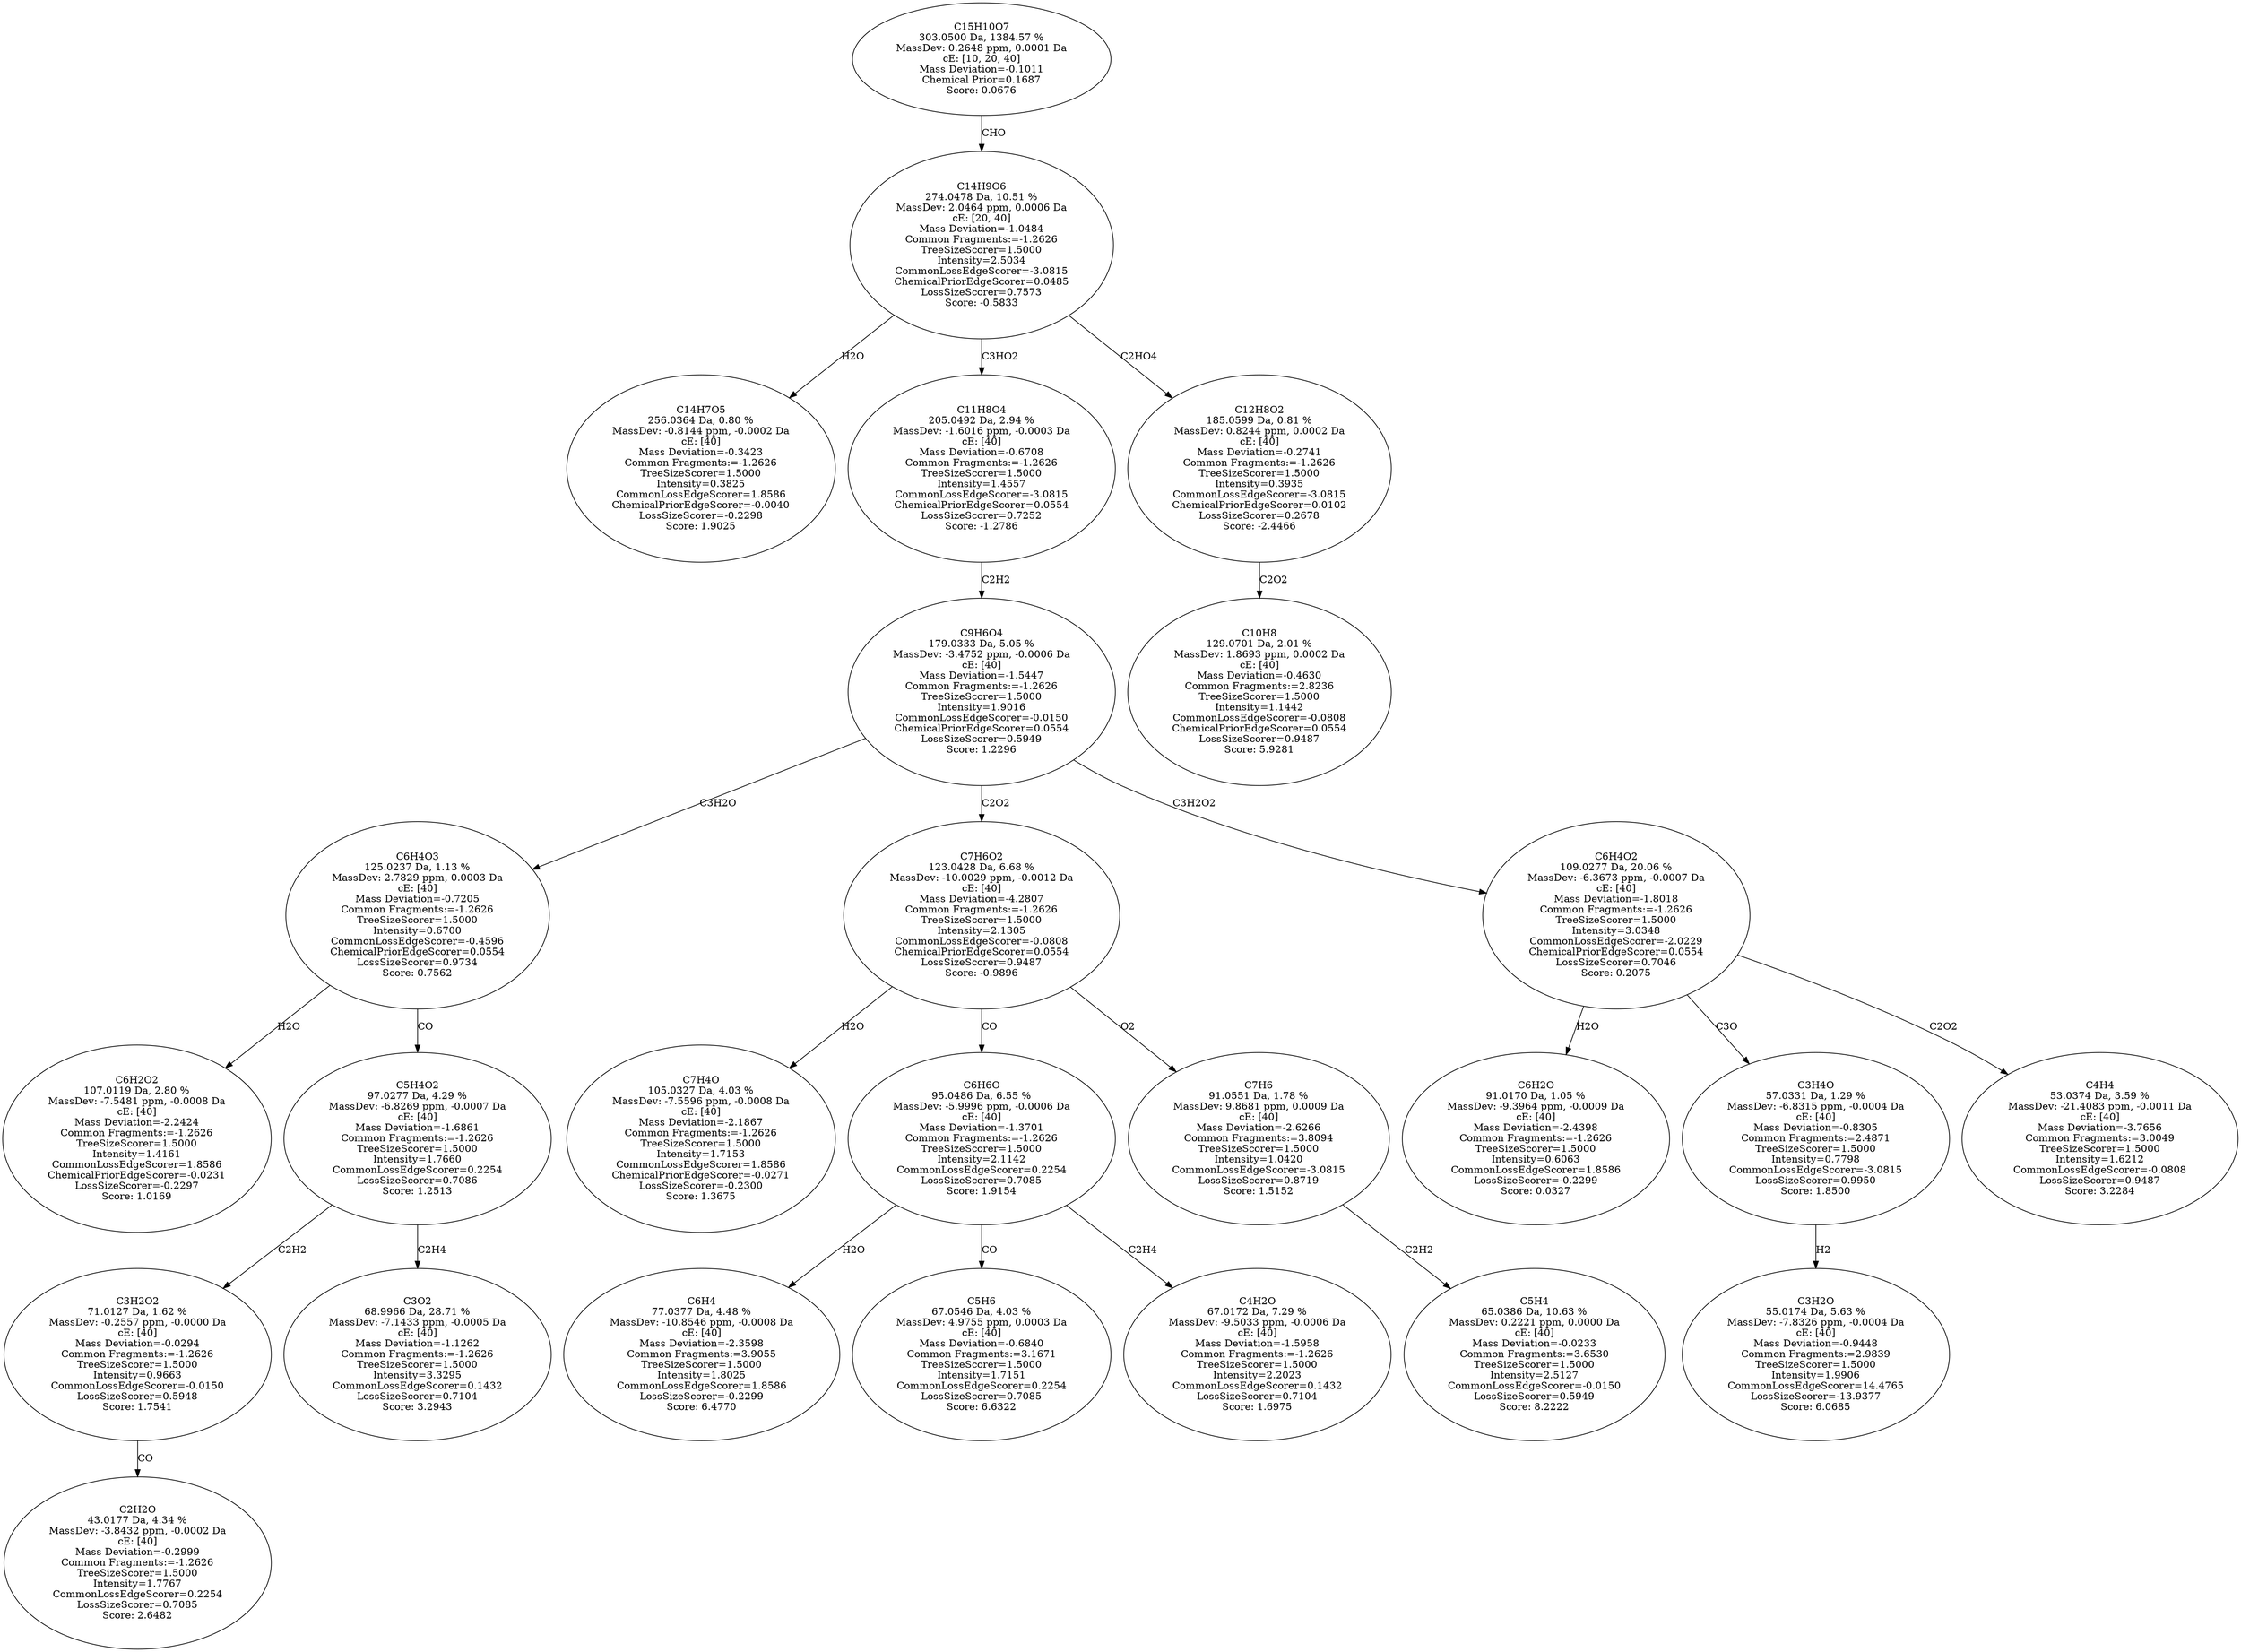 strict digraph {
v1 [label="C14H7O5\n256.0364 Da, 0.80 %\nMassDev: -0.8144 ppm, -0.0002 Da\ncE: [40]\nMass Deviation=-0.3423\nCommon Fragments:=-1.2626\nTreeSizeScorer=1.5000\nIntensity=0.3825\nCommonLossEdgeScorer=1.8586\nChemicalPriorEdgeScorer=-0.0040\nLossSizeScorer=-0.2298\nScore: 1.9025"];
v2 [label="C6H2O2\n107.0119 Da, 2.80 %\nMassDev: -7.5481 ppm, -0.0008 Da\ncE: [40]\nMass Deviation=-2.2424\nCommon Fragments:=-1.2626\nTreeSizeScorer=1.5000\nIntensity=1.4161\nCommonLossEdgeScorer=1.8586\nChemicalPriorEdgeScorer=-0.0231\nLossSizeScorer=-0.2297\nScore: 1.0169"];
v3 [label="C2H2O\n43.0177 Da, 4.34 %\nMassDev: -3.8432 ppm, -0.0002 Da\ncE: [40]\nMass Deviation=-0.2999\nCommon Fragments:=-1.2626\nTreeSizeScorer=1.5000\nIntensity=1.7767\nCommonLossEdgeScorer=0.2254\nLossSizeScorer=0.7085\nScore: 2.6482"];
v4 [label="C3H2O2\n71.0127 Da, 1.62 %\nMassDev: -0.2557 ppm, -0.0000 Da\ncE: [40]\nMass Deviation=-0.0294\nCommon Fragments:=-1.2626\nTreeSizeScorer=1.5000\nIntensity=0.9663\nCommonLossEdgeScorer=-0.0150\nLossSizeScorer=0.5948\nScore: 1.7541"];
v5 [label="C3O2\n68.9966 Da, 28.71 %\nMassDev: -7.1433 ppm, -0.0005 Da\ncE: [40]\nMass Deviation=-1.1262\nCommon Fragments:=-1.2626\nTreeSizeScorer=1.5000\nIntensity=3.3295\nCommonLossEdgeScorer=0.1432\nLossSizeScorer=0.7104\nScore: 3.2943"];
v6 [label="C5H4O2\n97.0277 Da, 4.29 %\nMassDev: -6.8269 ppm, -0.0007 Da\ncE: [40]\nMass Deviation=-1.6861\nCommon Fragments:=-1.2626\nTreeSizeScorer=1.5000\nIntensity=1.7660\nCommonLossEdgeScorer=0.2254\nLossSizeScorer=0.7086\nScore: 1.2513"];
v7 [label="C6H4O3\n125.0237 Da, 1.13 %\nMassDev: 2.7829 ppm, 0.0003 Da\ncE: [40]\nMass Deviation=-0.7205\nCommon Fragments:=-1.2626\nTreeSizeScorer=1.5000\nIntensity=0.6700\nCommonLossEdgeScorer=-0.4596\nChemicalPriorEdgeScorer=0.0554\nLossSizeScorer=0.9734\nScore: 0.7562"];
v8 [label="C7H4O\n105.0327 Da, 4.03 %\nMassDev: -7.5596 ppm, -0.0008 Da\ncE: [40]\nMass Deviation=-2.1867\nCommon Fragments:=-1.2626\nTreeSizeScorer=1.5000\nIntensity=1.7153\nCommonLossEdgeScorer=1.8586\nChemicalPriorEdgeScorer=-0.0271\nLossSizeScorer=-0.2300\nScore: 1.3675"];
v9 [label="C6H4\n77.0377 Da, 4.48 %\nMassDev: -10.8546 ppm, -0.0008 Da\ncE: [40]\nMass Deviation=-2.3598\nCommon Fragments:=3.9055\nTreeSizeScorer=1.5000\nIntensity=1.8025\nCommonLossEdgeScorer=1.8586\nLossSizeScorer=-0.2299\nScore: 6.4770"];
v10 [label="C5H6\n67.0546 Da, 4.03 %\nMassDev: 4.9755 ppm, 0.0003 Da\ncE: [40]\nMass Deviation=-0.6840\nCommon Fragments:=3.1671\nTreeSizeScorer=1.5000\nIntensity=1.7151\nCommonLossEdgeScorer=0.2254\nLossSizeScorer=0.7085\nScore: 6.6322"];
v11 [label="C4H2O\n67.0172 Da, 7.29 %\nMassDev: -9.5033 ppm, -0.0006 Da\ncE: [40]\nMass Deviation=-1.5958\nCommon Fragments:=-1.2626\nTreeSizeScorer=1.5000\nIntensity=2.2023\nCommonLossEdgeScorer=0.1432\nLossSizeScorer=0.7104\nScore: 1.6975"];
v12 [label="C6H6O\n95.0486 Da, 6.55 %\nMassDev: -5.9996 ppm, -0.0006 Da\ncE: [40]\nMass Deviation=-1.3701\nCommon Fragments:=-1.2626\nTreeSizeScorer=1.5000\nIntensity=2.1142\nCommonLossEdgeScorer=0.2254\nLossSizeScorer=0.7085\nScore: 1.9154"];
v13 [label="C5H4\n65.0386 Da, 10.63 %\nMassDev: 0.2221 ppm, 0.0000 Da\ncE: [40]\nMass Deviation=-0.0233\nCommon Fragments:=3.6530\nTreeSizeScorer=1.5000\nIntensity=2.5127\nCommonLossEdgeScorer=-0.0150\nLossSizeScorer=0.5949\nScore: 8.2222"];
v14 [label="C7H6\n91.0551 Da, 1.78 %\nMassDev: 9.8681 ppm, 0.0009 Da\ncE: [40]\nMass Deviation=-2.6266\nCommon Fragments:=3.8094\nTreeSizeScorer=1.5000\nIntensity=1.0420\nCommonLossEdgeScorer=-3.0815\nLossSizeScorer=0.8719\nScore: 1.5152"];
v15 [label="C7H6O2\n123.0428 Da, 6.68 %\nMassDev: -10.0029 ppm, -0.0012 Da\ncE: [40]\nMass Deviation=-4.2807\nCommon Fragments:=-1.2626\nTreeSizeScorer=1.5000\nIntensity=2.1305\nCommonLossEdgeScorer=-0.0808\nChemicalPriorEdgeScorer=0.0554\nLossSizeScorer=0.9487\nScore: -0.9896"];
v16 [label="C6H2O\n91.0170 Da, 1.05 %\nMassDev: -9.3964 ppm, -0.0009 Da\ncE: [40]\nMass Deviation=-2.4398\nCommon Fragments:=-1.2626\nTreeSizeScorer=1.5000\nIntensity=0.6063\nCommonLossEdgeScorer=1.8586\nLossSizeScorer=-0.2299\nScore: 0.0327"];
v17 [label="C3H2O\n55.0174 Da, 5.63 %\nMassDev: -7.8326 ppm, -0.0004 Da\ncE: [40]\nMass Deviation=-0.9448\nCommon Fragments:=2.9839\nTreeSizeScorer=1.5000\nIntensity=1.9906\nCommonLossEdgeScorer=14.4765\nLossSizeScorer=-13.9377\nScore: 6.0685"];
v18 [label="C3H4O\n57.0331 Da, 1.29 %\nMassDev: -6.8315 ppm, -0.0004 Da\ncE: [40]\nMass Deviation=-0.8305\nCommon Fragments:=2.4871\nTreeSizeScorer=1.5000\nIntensity=0.7798\nCommonLossEdgeScorer=-3.0815\nLossSizeScorer=0.9950\nScore: 1.8500"];
v19 [label="C4H4\n53.0374 Da, 3.59 %\nMassDev: -21.4083 ppm, -0.0011 Da\ncE: [40]\nMass Deviation=-3.7656\nCommon Fragments:=3.0049\nTreeSizeScorer=1.5000\nIntensity=1.6212\nCommonLossEdgeScorer=-0.0808\nLossSizeScorer=0.9487\nScore: 3.2284"];
v20 [label="C6H4O2\n109.0277 Da, 20.06 %\nMassDev: -6.3673 ppm, -0.0007 Da\ncE: [40]\nMass Deviation=-1.8018\nCommon Fragments:=-1.2626\nTreeSizeScorer=1.5000\nIntensity=3.0348\nCommonLossEdgeScorer=-2.0229\nChemicalPriorEdgeScorer=0.0554\nLossSizeScorer=0.7046\nScore: 0.2075"];
v21 [label="C9H6O4\n179.0333 Da, 5.05 %\nMassDev: -3.4752 ppm, -0.0006 Da\ncE: [40]\nMass Deviation=-1.5447\nCommon Fragments:=-1.2626\nTreeSizeScorer=1.5000\nIntensity=1.9016\nCommonLossEdgeScorer=-0.0150\nChemicalPriorEdgeScorer=0.0554\nLossSizeScorer=0.5949\nScore: 1.2296"];
v22 [label="C11H8O4\n205.0492 Da, 2.94 %\nMassDev: -1.6016 ppm, -0.0003 Da\ncE: [40]\nMass Deviation=-0.6708\nCommon Fragments:=-1.2626\nTreeSizeScorer=1.5000\nIntensity=1.4557\nCommonLossEdgeScorer=-3.0815\nChemicalPriorEdgeScorer=0.0554\nLossSizeScorer=0.7252\nScore: -1.2786"];
v23 [label="C10H8\n129.0701 Da, 2.01 %\nMassDev: 1.8693 ppm, 0.0002 Da\ncE: [40]\nMass Deviation=-0.4630\nCommon Fragments:=2.8236\nTreeSizeScorer=1.5000\nIntensity=1.1442\nCommonLossEdgeScorer=-0.0808\nChemicalPriorEdgeScorer=0.0554\nLossSizeScorer=0.9487\nScore: 5.9281"];
v24 [label="C12H8O2\n185.0599 Da, 0.81 %\nMassDev: 0.8244 ppm, 0.0002 Da\ncE: [40]\nMass Deviation=-0.2741\nCommon Fragments:=-1.2626\nTreeSizeScorer=1.5000\nIntensity=0.3935\nCommonLossEdgeScorer=-3.0815\nChemicalPriorEdgeScorer=0.0102\nLossSizeScorer=0.2678\nScore: -2.4466"];
v25 [label="C14H9O6\n274.0478 Da, 10.51 %\nMassDev: 2.0464 ppm, 0.0006 Da\ncE: [20, 40]\nMass Deviation=-1.0484\nCommon Fragments:=-1.2626\nTreeSizeScorer=1.5000\nIntensity=2.5034\nCommonLossEdgeScorer=-3.0815\nChemicalPriorEdgeScorer=0.0485\nLossSizeScorer=0.7573\nScore: -0.5833"];
v26 [label="C15H10O7\n303.0500 Da, 1384.57 %\nMassDev: 0.2648 ppm, 0.0001 Da\ncE: [10, 20, 40]\nMass Deviation=-0.1011\nChemical Prior=0.1687\nScore: 0.0676"];
v25 -> v1 [label="H2O"];
v7 -> v2 [label="H2O"];
v4 -> v3 [label="CO"];
v6 -> v4 [label="C2H2"];
v6 -> v5 [label="C2H4"];
v7 -> v6 [label="CO"];
v21 -> v7 [label="C3H2O"];
v15 -> v8 [label="H2O"];
v12 -> v9 [label="H2O"];
v12 -> v10 [label="CO"];
v12 -> v11 [label="C2H4"];
v15 -> v12 [label="CO"];
v14 -> v13 [label="C2H2"];
v15 -> v14 [label="O2"];
v21 -> v15 [label="C2O2"];
v20 -> v16 [label="H2O"];
v18 -> v17 [label="H2"];
v20 -> v18 [label="C3O"];
v20 -> v19 [label="C2O2"];
v21 -> v20 [label="C3H2O2"];
v22 -> v21 [label="C2H2"];
v25 -> v22 [label="C3HO2"];
v24 -> v23 [label="C2O2"];
v25 -> v24 [label="C2HO4"];
v26 -> v25 [label="CHO"];
}